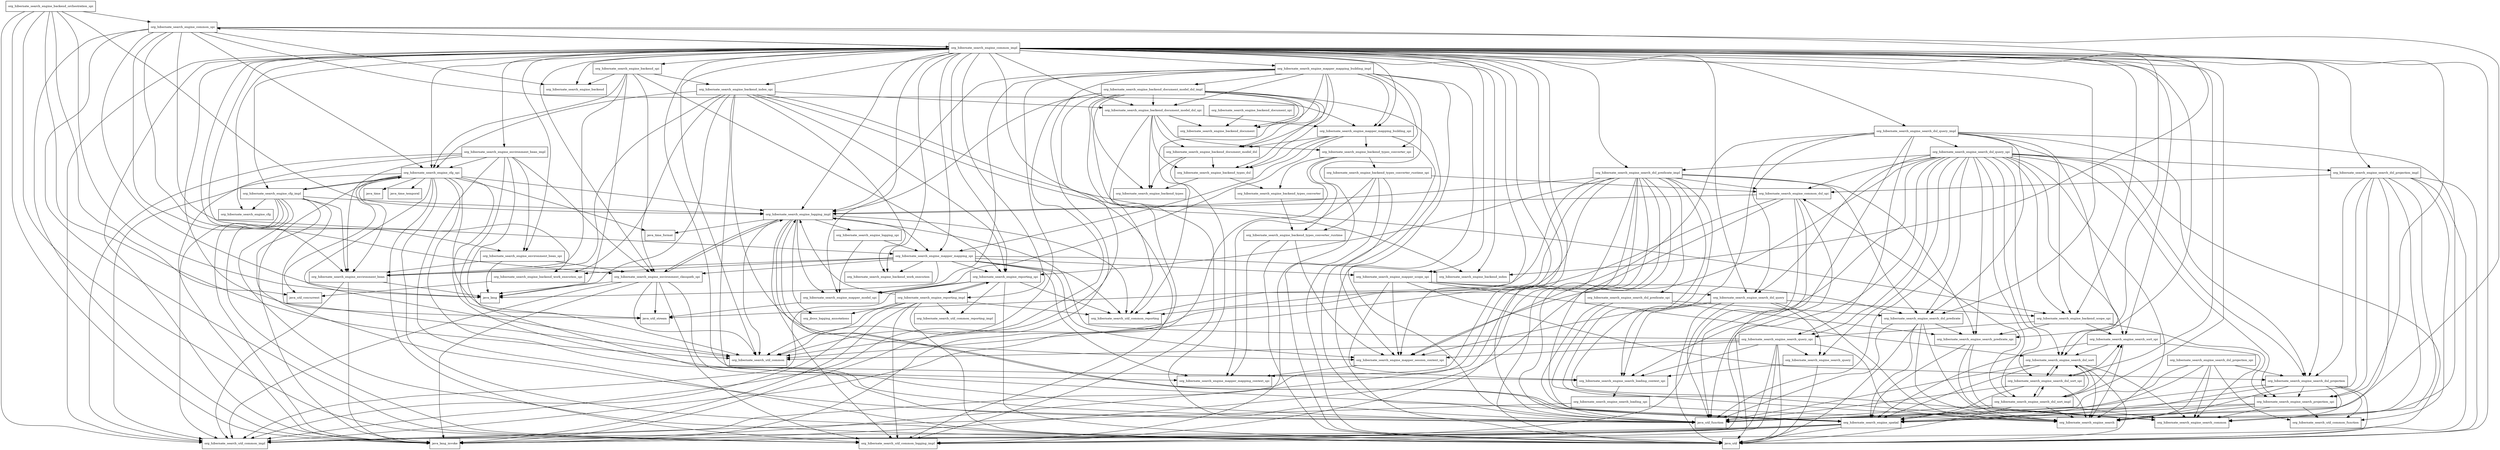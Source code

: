 digraph hibernate_search_engine_6_0_0_Alpha9_package_dependencies {
  node [shape = box, fontsize=10.0];
  org_hibernate_search_engine_backend_document_model_dsl -> java_util_function;
  org_hibernate_search_engine_backend_document_model_dsl -> org_hibernate_search_engine_backend_types;
  org_hibernate_search_engine_backend_document_model_dsl -> org_hibernate_search_engine_backend_types_dsl;
  org_hibernate_search_engine_backend_document_model_dsl_impl -> java_lang_invoke;
  org_hibernate_search_engine_backend_document_model_dsl_impl -> java_util_function;
  org_hibernate_search_engine_backend_document_model_dsl_impl -> org_hibernate_search_engine_backend_document;
  org_hibernate_search_engine_backend_document_model_dsl_impl -> org_hibernate_search_engine_backend_document_model_dsl;
  org_hibernate_search_engine_backend_document_model_dsl_impl -> org_hibernate_search_engine_backend_document_model_dsl_spi;
  org_hibernate_search_engine_backend_document_model_dsl_impl -> org_hibernate_search_engine_backend_types;
  org_hibernate_search_engine_backend_document_model_dsl_impl -> org_hibernate_search_engine_backend_types_dsl;
  org_hibernate_search_engine_backend_document_model_dsl_impl -> org_hibernate_search_engine_logging_impl;
  org_hibernate_search_engine_backend_document_model_dsl_impl -> org_hibernate_search_util_common;
  org_hibernate_search_engine_backend_document_model_dsl_impl -> org_hibernate_search_util_common_impl;
  org_hibernate_search_engine_backend_document_model_dsl_impl -> org_hibernate_search_util_common_logging_impl;
  org_hibernate_search_engine_backend_document_model_dsl_impl -> org_hibernate_search_util_common_reporting;
  org_hibernate_search_engine_backend_document_model_dsl_spi -> org_hibernate_search_engine_backend_document;
  org_hibernate_search_engine_backend_document_model_dsl_spi -> org_hibernate_search_engine_backend_document_model_dsl;
  org_hibernate_search_engine_backend_document_model_dsl_spi -> org_hibernate_search_engine_backend_types;
  org_hibernate_search_engine_backend_document_model_dsl_spi -> org_hibernate_search_engine_backend_types_converter_spi;
  org_hibernate_search_engine_backend_document_model_dsl_spi -> org_hibernate_search_engine_backend_types_dsl;
  org_hibernate_search_engine_backend_document_model_dsl_spi -> org_hibernate_search_engine_mapper_mapping_building_spi;
  org_hibernate_search_engine_backend_document_model_dsl_spi -> org_hibernate_search_util_common_reporting;
  org_hibernate_search_engine_backend_document_spi -> org_hibernate_search_engine_backend_document;
  org_hibernate_search_engine_backend_index_spi -> java_lang;
  org_hibernate_search_engine_backend_index_spi -> org_hibernate_search_engine_backend_document_model_dsl_spi;
  org_hibernate_search_engine_backend_index_spi -> org_hibernate_search_engine_backend_index;
  org_hibernate_search_engine_backend_index_spi -> org_hibernate_search_engine_backend_scope_spi;
  org_hibernate_search_engine_backend_index_spi -> org_hibernate_search_engine_backend_work_execution;
  org_hibernate_search_engine_backend_index_spi -> org_hibernate_search_engine_backend_work_execution_spi;
  org_hibernate_search_engine_backend_index_spi -> org_hibernate_search_engine_cfg_spi;
  org_hibernate_search_engine_backend_index_spi -> org_hibernate_search_engine_environment_bean;
  org_hibernate_search_engine_backend_index_spi -> org_hibernate_search_engine_mapper_mapping_context_spi;
  org_hibernate_search_engine_backend_index_spi -> org_hibernate_search_engine_mapper_session_context_spi;
  org_hibernate_search_engine_backend_index_spi -> org_hibernate_search_engine_reporting_spi;
  org_hibernate_search_engine_backend_orchestration_spi -> java_lang;
  org_hibernate_search_engine_backend_orchestration_spi -> java_lang_invoke;
  org_hibernate_search_engine_backend_orchestration_spi -> java_util_concurrent;
  org_hibernate_search_engine_backend_orchestration_spi -> org_hibernate_search_engine_common_spi;
  org_hibernate_search_engine_backend_orchestration_spi -> org_hibernate_search_engine_logging_impl;
  org_hibernate_search_engine_backend_orchestration_spi -> org_hibernate_search_util_common;
  org_hibernate_search_engine_backend_orchestration_spi -> org_hibernate_search_util_common_impl;
  org_hibernate_search_engine_backend_orchestration_spi -> org_hibernate_search_util_common_logging_impl;
  org_hibernate_search_engine_backend_scope_spi -> org_hibernate_search_engine_search_predicate_spi;
  org_hibernate_search_engine_backend_scope_spi -> org_hibernate_search_engine_search_projection_spi;
  org_hibernate_search_engine_backend_scope_spi -> org_hibernate_search_engine_search_query_spi;
  org_hibernate_search_engine_backend_scope_spi -> org_hibernate_search_engine_search_sort_spi;
  org_hibernate_search_engine_backend_spi -> java_lang;
  org_hibernate_search_engine_backend_spi -> org_hibernate_search_engine_backend;
  org_hibernate_search_engine_backend_spi -> org_hibernate_search_engine_backend_index_spi;
  org_hibernate_search_engine_backend_spi -> org_hibernate_search_engine_cfg_spi;
  org_hibernate_search_engine_backend_spi -> org_hibernate_search_engine_environment_bean;
  org_hibernate_search_engine_backend_spi -> org_hibernate_search_engine_environment_classpath_spi;
  org_hibernate_search_engine_backend_spi -> org_hibernate_search_engine_reporting_spi;
  org_hibernate_search_engine_backend_types_converter -> org_hibernate_search_engine_backend_types_converter_runtime;
  org_hibernate_search_engine_backend_types_converter_runtime -> java_util;
  org_hibernate_search_engine_backend_types_converter_runtime -> org_hibernate_search_engine_mapper_mapping_context_spi;
  org_hibernate_search_engine_backend_types_converter_runtime -> org_hibernate_search_engine_mapper_session_context_spi;
  org_hibernate_search_engine_backend_types_converter_runtime_spi -> java_util;
  org_hibernate_search_engine_backend_types_converter_runtime_spi -> org_hibernate_search_engine_backend_types_converter_runtime;
  org_hibernate_search_engine_backend_types_converter_runtime_spi -> org_hibernate_search_engine_common_dsl_spi;
  org_hibernate_search_engine_backend_types_converter_runtime_spi -> org_hibernate_search_engine_mapper_mapping_context_spi;
  org_hibernate_search_engine_backend_types_converter_runtime_spi -> org_hibernate_search_engine_mapper_session_context_spi;
  org_hibernate_search_engine_backend_types_converter_spi -> org_hibernate_search_engine_backend_types_converter;
  org_hibernate_search_engine_backend_types_converter_spi -> org_hibernate_search_engine_backend_types_converter_runtime;
  org_hibernate_search_engine_backend_types_converter_spi -> org_hibernate_search_engine_backend_types_converter_runtime_spi;
  org_hibernate_search_engine_backend_types_converter_spi -> org_hibernate_search_util_common_impl;
  org_hibernate_search_engine_backend_types_dsl -> org_hibernate_search_engine_backend_types;
  org_hibernate_search_engine_backend_types_dsl -> org_hibernate_search_engine_backend_types_converter;
  org_hibernate_search_engine_backend_work_execution_spi -> java_util_concurrent;
  org_hibernate_search_engine_cfg_impl -> java_lang_invoke;
  org_hibernate_search_engine_cfg_impl -> java_util;
  org_hibernate_search_engine_cfg_impl -> java_util_function;
  org_hibernate_search_engine_cfg_impl -> org_hibernate_search_engine_cfg;
  org_hibernate_search_engine_cfg_impl -> org_hibernate_search_engine_cfg_spi;
  org_hibernate_search_engine_cfg_impl -> org_hibernate_search_engine_environment_bean;
  org_hibernate_search_engine_cfg_impl -> org_hibernate_search_engine_logging_impl;
  org_hibernate_search_engine_cfg_impl -> org_hibernate_search_util_common;
  org_hibernate_search_engine_cfg_impl -> org_hibernate_search_util_common_impl;
  org_hibernate_search_engine_cfg_impl -> org_hibernate_search_util_common_logging_impl;
  org_hibernate_search_engine_cfg_spi -> java_lang_invoke;
  org_hibernate_search_engine_cfg_spi -> java_time;
  org_hibernate_search_engine_cfg_spi -> java_time_format;
  org_hibernate_search_engine_cfg_spi -> java_time_temporal;
  org_hibernate_search_engine_cfg_spi -> java_util;
  org_hibernate_search_engine_cfg_spi -> java_util_concurrent;
  org_hibernate_search_engine_cfg_spi -> java_util_function;
  org_hibernate_search_engine_cfg_spi -> java_util_stream;
  org_hibernate_search_engine_cfg_spi -> org_hibernate_search_engine_cfg_impl;
  org_hibernate_search_engine_cfg_spi -> org_hibernate_search_engine_environment_bean;
  org_hibernate_search_engine_cfg_spi -> org_hibernate_search_engine_logging_impl;
  org_hibernate_search_engine_cfg_spi -> org_hibernate_search_engine_spatial;
  org_hibernate_search_engine_cfg_spi -> org_hibernate_search_util_common;
  org_hibernate_search_engine_cfg_spi -> org_hibernate_search_util_common_impl;
  org_hibernate_search_engine_cfg_spi -> org_hibernate_search_util_common_logging_impl;
  org_hibernate_search_engine_common_dsl_spi -> java_lang_invoke;
  org_hibernate_search_engine_common_dsl_spi -> java_util;
  org_hibernate_search_engine_common_dsl_spi -> java_util_function;
  org_hibernate_search_engine_common_dsl_spi -> org_hibernate_search_engine_logging_impl;
  org_hibernate_search_engine_common_dsl_spi -> org_hibernate_search_util_common;
  org_hibernate_search_engine_common_dsl_spi -> org_hibernate_search_util_common_logging_impl;
  org_hibernate_search_engine_common_impl -> java_lang_invoke;
  org_hibernate_search_engine_common_impl -> java_util;
  org_hibernate_search_engine_common_impl -> java_util_function;
  org_hibernate_search_engine_common_impl -> java_util_stream;
  org_hibernate_search_engine_common_impl -> org_hibernate_search_engine_backend;
  org_hibernate_search_engine_common_impl -> org_hibernate_search_engine_backend_document_model_dsl_spi;
  org_hibernate_search_engine_common_impl -> org_hibernate_search_engine_backend_index;
  org_hibernate_search_engine_common_impl -> org_hibernate_search_engine_backend_index_spi;
  org_hibernate_search_engine_common_impl -> org_hibernate_search_engine_backend_scope_spi;
  org_hibernate_search_engine_common_impl -> org_hibernate_search_engine_backend_spi;
  org_hibernate_search_engine_common_impl -> org_hibernate_search_engine_backend_work_execution;
  org_hibernate_search_engine_common_impl -> org_hibernate_search_engine_backend_work_execution_spi;
  org_hibernate_search_engine_common_impl -> org_hibernate_search_engine_cfg;
  org_hibernate_search_engine_common_impl -> org_hibernate_search_engine_cfg_impl;
  org_hibernate_search_engine_common_impl -> org_hibernate_search_engine_cfg_spi;
  org_hibernate_search_engine_common_impl -> org_hibernate_search_engine_common_spi;
  org_hibernate_search_engine_common_impl -> org_hibernate_search_engine_environment_bean;
  org_hibernate_search_engine_common_impl -> org_hibernate_search_engine_environment_bean_impl;
  org_hibernate_search_engine_common_impl -> org_hibernate_search_engine_environment_bean_spi;
  org_hibernate_search_engine_common_impl -> org_hibernate_search_engine_environment_classpath_spi;
  org_hibernate_search_engine_common_impl -> org_hibernate_search_engine_logging_impl;
  org_hibernate_search_engine_common_impl -> org_hibernate_search_engine_mapper_mapping_building_impl;
  org_hibernate_search_engine_common_impl -> org_hibernate_search_engine_mapper_mapping_building_spi;
  org_hibernate_search_engine_common_impl -> org_hibernate_search_engine_mapper_mapping_context_spi;
  org_hibernate_search_engine_common_impl -> org_hibernate_search_engine_mapper_mapping_spi;
  org_hibernate_search_engine_common_impl -> org_hibernate_search_engine_mapper_model_spi;
  org_hibernate_search_engine_common_impl -> org_hibernate_search_engine_mapper_scope_spi;
  org_hibernate_search_engine_common_impl -> org_hibernate_search_engine_mapper_session_context_spi;
  org_hibernate_search_engine_common_impl -> org_hibernate_search_engine_reporting_impl;
  org_hibernate_search_engine_common_impl -> org_hibernate_search_engine_reporting_spi;
  org_hibernate_search_engine_common_impl -> org_hibernate_search_engine_search_dsl_predicate;
  org_hibernate_search_engine_common_impl -> org_hibernate_search_engine_search_dsl_predicate_impl;
  org_hibernate_search_engine_common_impl -> org_hibernate_search_engine_search_dsl_projection;
  org_hibernate_search_engine_common_impl -> org_hibernate_search_engine_search_dsl_projection_impl;
  org_hibernate_search_engine_common_impl -> org_hibernate_search_engine_search_dsl_query;
  org_hibernate_search_engine_common_impl -> org_hibernate_search_engine_search_dsl_query_impl;
  org_hibernate_search_engine_common_impl -> org_hibernate_search_engine_search_dsl_sort;
  org_hibernate_search_engine_common_impl -> org_hibernate_search_engine_search_dsl_sort_impl;
  org_hibernate_search_engine_common_impl -> org_hibernate_search_engine_search_dsl_sort_spi;
  org_hibernate_search_engine_common_impl -> org_hibernate_search_engine_search_loading_context_spi;
  org_hibernate_search_engine_common_impl -> org_hibernate_search_engine_search_predicate_spi;
  org_hibernate_search_engine_common_impl -> org_hibernate_search_engine_search_projection_spi;
  org_hibernate_search_engine_common_impl -> org_hibernate_search_engine_search_sort_spi;
  org_hibernate_search_engine_common_impl -> org_hibernate_search_util_common;
  org_hibernate_search_engine_common_impl -> org_hibernate_search_util_common_impl;
  org_hibernate_search_engine_common_impl -> org_hibernate_search_util_common_logging_impl;
  org_hibernate_search_engine_common_impl -> org_hibernate_search_util_common_reporting;
  org_hibernate_search_engine_common_spi -> java_lang;
  org_hibernate_search_engine_common_spi -> java_lang_invoke;
  org_hibernate_search_engine_common_spi -> java_util_function;
  org_hibernate_search_engine_common_spi -> org_hibernate_search_engine_backend;
  org_hibernate_search_engine_common_spi -> org_hibernate_search_engine_backend_index;
  org_hibernate_search_engine_common_spi -> org_hibernate_search_engine_cfg_spi;
  org_hibernate_search_engine_common_spi -> org_hibernate_search_engine_common_impl;
  org_hibernate_search_engine_common_spi -> org_hibernate_search_engine_environment_bean_spi;
  org_hibernate_search_engine_common_spi -> org_hibernate_search_engine_environment_classpath_spi;
  org_hibernate_search_engine_common_spi -> org_hibernate_search_engine_mapper_mapping_building_spi;
  org_hibernate_search_engine_common_spi -> org_hibernate_search_engine_mapper_mapping_spi;
  org_hibernate_search_engine_common_spi -> org_hibernate_search_util_common_logging_impl;
  org_hibernate_search_engine_environment_bean -> java_lang;
  org_hibernate_search_engine_environment_bean -> java_lang_invoke;
  org_hibernate_search_engine_environment_bean -> org_hibernate_search_util_common_impl;
  org_hibernate_search_engine_environment_bean_impl -> java_lang_invoke;
  org_hibernate_search_engine_environment_bean_impl -> java_util;
  org_hibernate_search_engine_environment_bean_impl -> java_util_function;
  org_hibernate_search_engine_environment_bean_impl -> org_hibernate_search_engine_cfg_spi;
  org_hibernate_search_engine_environment_bean_impl -> org_hibernate_search_engine_environment_bean;
  org_hibernate_search_engine_environment_bean_impl -> org_hibernate_search_engine_environment_bean_spi;
  org_hibernate_search_engine_environment_bean_impl -> org_hibernate_search_engine_environment_classpath_spi;
  org_hibernate_search_engine_environment_bean_impl -> org_hibernate_search_util_common;
  org_hibernate_search_engine_environment_bean_impl -> org_hibernate_search_util_common_impl;
  org_hibernate_search_engine_environment_bean_spi -> java_lang;
  org_hibernate_search_engine_environment_bean_spi -> org_hibernate_search_engine_environment_bean;
  org_hibernate_search_engine_environment_bean_spi -> org_hibernate_search_engine_environment_classpath_spi;
  org_hibernate_search_engine_environment_classpath_spi -> java_lang;
  org_hibernate_search_engine_environment_classpath_spi -> java_lang_invoke;
  org_hibernate_search_engine_environment_classpath_spi -> java_util_function;
  org_hibernate_search_engine_environment_classpath_spi -> java_util_stream;
  org_hibernate_search_engine_environment_classpath_spi -> org_hibernate_search_engine_logging_impl;
  org_hibernate_search_engine_environment_classpath_spi -> org_hibernate_search_util_common;
  org_hibernate_search_engine_environment_classpath_spi -> org_hibernate_search_util_common_impl;
  org_hibernate_search_engine_environment_classpath_spi -> org_hibernate_search_util_common_logging_impl;
  org_hibernate_search_engine_logging_impl -> java_time_format;
  org_hibernate_search_engine_logging_impl -> org_hibernate_search_engine_environment_classpath_spi;
  org_hibernate_search_engine_logging_impl -> org_hibernate_search_engine_logging_spi;
  org_hibernate_search_engine_logging_impl -> org_hibernate_search_engine_mapper_mapping_spi;
  org_hibernate_search_engine_logging_impl -> org_hibernate_search_engine_mapper_model_spi;
  org_hibernate_search_engine_logging_impl -> org_hibernate_search_engine_spatial;
  org_hibernate_search_engine_logging_impl -> org_hibernate_search_util_common;
  org_hibernate_search_engine_logging_impl -> org_hibernate_search_util_common_logging_impl;
  org_hibernate_search_engine_logging_impl -> org_hibernate_search_util_common_reporting;
  org_hibernate_search_engine_logging_impl -> org_jboss_logging_annotations;
  org_hibernate_search_engine_logging_spi -> org_hibernate_search_engine_mapper_mapping_spi;
  org_hibernate_search_engine_logging_spi -> org_hibernate_search_engine_mapper_model_spi;
  org_hibernate_search_engine_mapper_mapping_building_impl -> java_lang_invoke;
  org_hibernate_search_engine_mapper_mapping_building_impl -> java_util;
  org_hibernate_search_engine_mapper_mapping_building_impl -> java_util_function;
  org_hibernate_search_engine_mapper_mapping_building_impl -> org_hibernate_search_engine_backend_document;
  org_hibernate_search_engine_mapper_mapping_building_impl -> org_hibernate_search_engine_backend_document_model_dsl;
  org_hibernate_search_engine_mapper_mapping_building_impl -> org_hibernate_search_engine_backend_document_model_dsl_impl;
  org_hibernate_search_engine_mapper_mapping_building_impl -> org_hibernate_search_engine_backend_document_model_dsl_spi;
  org_hibernate_search_engine_mapper_mapping_building_impl -> org_hibernate_search_engine_backend_types_converter_spi;
  org_hibernate_search_engine_mapper_mapping_building_impl -> org_hibernate_search_engine_backend_types_dsl;
  org_hibernate_search_engine_mapper_mapping_building_impl -> org_hibernate_search_engine_logging_impl;
  org_hibernate_search_engine_mapper_mapping_building_impl -> org_hibernate_search_engine_mapper_mapping_building_spi;
  org_hibernate_search_engine_mapper_mapping_building_impl -> org_hibernate_search_engine_mapper_model_spi;
  org_hibernate_search_engine_mapper_mapping_building_impl -> org_hibernate_search_util_common;
  org_hibernate_search_engine_mapper_mapping_building_impl -> org_hibernate_search_util_common_logging_impl;
  org_hibernate_search_engine_mapper_mapping_building_spi -> java_util;
  org_hibernate_search_engine_mapper_mapping_building_spi -> org_hibernate_search_engine_backend_document_model_dsl;
  org_hibernate_search_engine_mapper_mapping_building_spi -> org_hibernate_search_engine_backend_types_converter_spi;
  org_hibernate_search_engine_mapper_mapping_building_spi -> org_hibernate_search_engine_backend_types_dsl;
  org_hibernate_search_engine_mapper_mapping_building_spi -> org_hibernate_search_engine_mapper_mapping_spi;
  org_hibernate_search_engine_mapper_mapping_building_spi -> org_hibernate_search_engine_mapper_model_spi;
  org_hibernate_search_engine_mapper_mapping_spi -> java_lang;
  org_hibernate_search_engine_mapper_mapping_spi -> org_hibernate_search_engine_backend_index;
  org_hibernate_search_engine_mapper_mapping_spi -> org_hibernate_search_engine_backend_work_execution;
  org_hibernate_search_engine_mapper_mapping_spi -> org_hibernate_search_engine_backend_work_execution_spi;
  org_hibernate_search_engine_mapper_mapping_spi -> org_hibernate_search_engine_environment_bean;
  org_hibernate_search_engine_mapper_mapping_spi -> org_hibernate_search_engine_environment_classpath_spi;
  org_hibernate_search_engine_mapper_mapping_spi -> org_hibernate_search_engine_mapper_mapping_context_spi;
  org_hibernate_search_engine_mapper_mapping_spi -> org_hibernate_search_engine_mapper_scope_spi;
  org_hibernate_search_engine_mapper_mapping_spi -> org_hibernate_search_engine_mapper_session_context_spi;
  org_hibernate_search_engine_mapper_mapping_spi -> org_hibernate_search_engine_reporting_spi;
  org_hibernate_search_engine_mapper_mapping_spi -> org_hibernate_search_util_common_reporting;
  org_hibernate_search_engine_mapper_model_spi -> java_util_stream;
  org_hibernate_search_engine_mapper_scope_spi -> org_hibernate_search_engine_mapper_session_context_spi;
  org_hibernate_search_engine_mapper_scope_spi -> org_hibernate_search_engine_search_dsl_predicate;
  org_hibernate_search_engine_mapper_scope_spi -> org_hibernate_search_engine_search_dsl_projection;
  org_hibernate_search_engine_mapper_scope_spi -> org_hibernate_search_engine_search_dsl_query;
  org_hibernate_search_engine_mapper_scope_spi -> org_hibernate_search_engine_search_dsl_sort;
  org_hibernate_search_engine_mapper_scope_spi -> org_hibernate_search_engine_search_loading_context_spi;
  org_hibernate_search_engine_mapper_session_context_spi -> org_hibernate_search_engine_mapper_mapping_context_spi;
  org_hibernate_search_engine_reporting_impl -> java_lang_invoke;
  org_hibernate_search_engine_reporting_impl -> java_util;
  org_hibernate_search_engine_reporting_impl -> org_hibernate_search_engine_logging_impl;
  org_hibernate_search_engine_reporting_impl -> org_hibernate_search_engine_reporting_spi;
  org_hibernate_search_engine_reporting_impl -> org_hibernate_search_util_common;
  org_hibernate_search_engine_reporting_impl -> org_hibernate_search_util_common_impl;
  org_hibernate_search_engine_reporting_impl -> org_hibernate_search_util_common_logging_impl;
  org_hibernate_search_engine_reporting_impl -> org_hibernate_search_util_common_reporting;
  org_hibernate_search_engine_reporting_impl -> org_hibernate_search_util_common_reporting_impl;
  org_hibernate_search_engine_reporting_impl -> org_jboss_logging_annotations;
  org_hibernate_search_engine_reporting_spi -> java_util;
  org_hibernate_search_engine_reporting_spi -> org_hibernate_search_engine_mapper_model_spi;
  org_hibernate_search_engine_reporting_spi -> org_hibernate_search_engine_reporting_impl;
  org_hibernate_search_engine_reporting_spi -> org_hibernate_search_util_common_impl;
  org_hibernate_search_engine_reporting_spi -> org_hibernate_search_util_common_reporting;
  org_hibernate_search_engine_reporting_spi -> org_hibernate_search_util_common_reporting_impl;
  org_hibernate_search_engine_search_dsl_predicate -> java_util;
  org_hibernate_search_engine_search_dsl_predicate -> java_util_function;
  org_hibernate_search_engine_search_dsl_predicate -> org_hibernate_search_engine_search;
  org_hibernate_search_engine_search_dsl_predicate -> org_hibernate_search_engine_search_common;
  org_hibernate_search_engine_search_dsl_predicate -> org_hibernate_search_engine_search_predicate_spi;
  org_hibernate_search_engine_search_dsl_predicate -> org_hibernate_search_engine_spatial;
  org_hibernate_search_engine_search_dsl_predicate_impl -> java_lang_invoke;
  org_hibernate_search_engine_search_dsl_predicate_impl -> java_util;
  org_hibernate_search_engine_search_dsl_predicate_impl -> java_util_function;
  org_hibernate_search_engine_search_dsl_predicate_impl -> java_util_stream;
  org_hibernate_search_engine_search_dsl_predicate_impl -> org_hibernate_search_engine_common_dsl_spi;
  org_hibernate_search_engine_search_dsl_predicate_impl -> org_hibernate_search_engine_logging_impl;
  org_hibernate_search_engine_search_dsl_predicate_impl -> org_hibernate_search_engine_reporting_spi;
  org_hibernate_search_engine_search_dsl_predicate_impl -> org_hibernate_search_engine_search;
  org_hibernate_search_engine_search_dsl_predicate_impl -> org_hibernate_search_engine_search_common;
  org_hibernate_search_engine_search_dsl_predicate_impl -> org_hibernate_search_engine_search_dsl_predicate;
  org_hibernate_search_engine_search_dsl_predicate_impl -> org_hibernate_search_engine_search_dsl_predicate_spi;
  org_hibernate_search_engine_search_dsl_predicate_impl -> org_hibernate_search_engine_search_predicate_spi;
  org_hibernate_search_engine_search_dsl_predicate_impl -> org_hibernate_search_engine_spatial;
  org_hibernate_search_engine_search_dsl_predicate_impl -> org_hibernate_search_util_common;
  org_hibernate_search_engine_search_dsl_predicate_impl -> org_hibernate_search_util_common_impl;
  org_hibernate_search_engine_search_dsl_predicate_impl -> org_hibernate_search_util_common_logging_impl;
  org_hibernate_search_engine_search_dsl_predicate_impl -> org_hibernate_search_util_common_reporting;
  org_hibernate_search_engine_search_dsl_predicate_spi -> java_util_function;
  org_hibernate_search_engine_search_dsl_predicate_spi -> org_hibernate_search_engine_search;
  org_hibernate_search_engine_search_dsl_predicate_spi -> org_hibernate_search_engine_search_dsl_predicate;
  org_hibernate_search_engine_search_dsl_predicate_spi -> org_hibernate_search_engine_search_predicate_spi;
  org_hibernate_search_engine_search_dsl_projection -> java_util;
  org_hibernate_search_engine_search_dsl_projection -> java_util_function;
  org_hibernate_search_engine_search_dsl_projection -> org_hibernate_search_engine_search;
  org_hibernate_search_engine_search_dsl_projection -> org_hibernate_search_engine_search_common;
  org_hibernate_search_engine_search_dsl_projection -> org_hibernate_search_engine_search_projection_spi;
  org_hibernate_search_engine_search_dsl_projection -> org_hibernate_search_engine_spatial;
  org_hibernate_search_engine_search_dsl_projection -> org_hibernate_search_util_common_function;
  org_hibernate_search_engine_search_dsl_projection_impl -> java_util;
  org_hibernate_search_engine_search_dsl_projection_impl -> java_util_function;
  org_hibernate_search_engine_search_dsl_projection_impl -> org_hibernate_search_engine_common_dsl_spi;
  org_hibernate_search_engine_search_dsl_projection_impl -> org_hibernate_search_engine_search;
  org_hibernate_search_engine_search_dsl_projection_impl -> org_hibernate_search_engine_search_common;
  org_hibernate_search_engine_search_dsl_projection_impl -> org_hibernate_search_engine_search_dsl_projection;
  org_hibernate_search_engine_search_dsl_projection_impl -> org_hibernate_search_engine_search_projection_spi;
  org_hibernate_search_engine_search_dsl_projection_impl -> org_hibernate_search_engine_spatial;
  org_hibernate_search_engine_search_dsl_projection_impl -> org_hibernate_search_util_common_function;
  org_hibernate_search_engine_search_dsl_projection_impl -> org_hibernate_search_util_common_impl;
  org_hibernate_search_engine_search_dsl_projection_spi -> java_util_function;
  org_hibernate_search_engine_search_dsl_projection_spi -> org_hibernate_search_engine_search;
  org_hibernate_search_engine_search_dsl_projection_spi -> org_hibernate_search_engine_search_common;
  org_hibernate_search_engine_search_dsl_projection_spi -> org_hibernate_search_engine_search_dsl_projection;
  org_hibernate_search_engine_search_dsl_projection_spi -> org_hibernate_search_engine_spatial;
  org_hibernate_search_engine_search_dsl_projection_spi -> org_hibernate_search_util_common_function;
  org_hibernate_search_engine_search_dsl_query -> java_util;
  org_hibernate_search_engine_search_dsl_query -> java_util_function;
  org_hibernate_search_engine_search_dsl_query -> org_hibernate_search_engine_backend_scope_spi;
  org_hibernate_search_engine_search_dsl_query -> org_hibernate_search_engine_mapper_session_context_spi;
  org_hibernate_search_engine_search_dsl_query -> org_hibernate_search_engine_search;
  org_hibernate_search_engine_search_dsl_query -> org_hibernate_search_engine_search_loading_context_spi;
  org_hibernate_search_engine_search_dsl_query -> org_hibernate_search_engine_search_query;
  org_hibernate_search_engine_search_dsl_query_impl -> java_util_function;
  org_hibernate_search_engine_search_dsl_query_impl -> org_hibernate_search_engine_backend_scope_spi;
  org_hibernate_search_engine_search_dsl_query_impl -> org_hibernate_search_engine_mapper_session_context_spi;
  org_hibernate_search_engine_search_dsl_query_impl -> org_hibernate_search_engine_search;
  org_hibernate_search_engine_search_dsl_query_impl -> org_hibernate_search_engine_search_dsl_predicate;
  org_hibernate_search_engine_search_dsl_query_impl -> org_hibernate_search_engine_search_dsl_projection;
  org_hibernate_search_engine_search_dsl_query_impl -> org_hibernate_search_engine_search_dsl_query;
  org_hibernate_search_engine_search_dsl_query_impl -> org_hibernate_search_engine_search_dsl_query_spi;
  org_hibernate_search_engine_search_dsl_query_impl -> org_hibernate_search_engine_search_dsl_sort;
  org_hibernate_search_engine_search_dsl_query_impl -> org_hibernate_search_engine_search_loading_context_spi;
  org_hibernate_search_engine_search_dsl_query_impl -> org_hibernate_search_engine_search_query_spi;
  org_hibernate_search_engine_search_dsl_query_spi -> java_lang_invoke;
  org_hibernate_search_engine_search_dsl_query_spi -> java_util;
  org_hibernate_search_engine_search_dsl_query_spi -> java_util_function;
  org_hibernate_search_engine_search_dsl_query_spi -> org_hibernate_search_engine_backend_scope_spi;
  org_hibernate_search_engine_search_dsl_query_spi -> org_hibernate_search_engine_common_dsl_spi;
  org_hibernate_search_engine_search_dsl_query_spi -> org_hibernate_search_engine_mapper_session_context_spi;
  org_hibernate_search_engine_search_dsl_query_spi -> org_hibernate_search_engine_search;
  org_hibernate_search_engine_search_dsl_query_spi -> org_hibernate_search_engine_search_dsl_predicate;
  org_hibernate_search_engine_search_dsl_query_spi -> org_hibernate_search_engine_search_dsl_predicate_impl;
  org_hibernate_search_engine_search_dsl_query_spi -> org_hibernate_search_engine_search_dsl_projection;
  org_hibernate_search_engine_search_dsl_query_spi -> org_hibernate_search_engine_search_dsl_projection_impl;
  org_hibernate_search_engine_search_dsl_query_spi -> org_hibernate_search_engine_search_dsl_query;
  org_hibernate_search_engine_search_dsl_query_spi -> org_hibernate_search_engine_search_dsl_sort;
  org_hibernate_search_engine_search_dsl_query_spi -> org_hibernate_search_engine_search_dsl_sort_impl;
  org_hibernate_search_engine_search_dsl_query_spi -> org_hibernate_search_engine_search_dsl_sort_spi;
  org_hibernate_search_engine_search_dsl_query_spi -> org_hibernate_search_engine_search_loading_context_spi;
  org_hibernate_search_engine_search_dsl_query_spi -> org_hibernate_search_engine_search_predicate_spi;
  org_hibernate_search_engine_search_dsl_query_spi -> org_hibernate_search_engine_search_projection_spi;
  org_hibernate_search_engine_search_dsl_query_spi -> org_hibernate_search_engine_search_query;
  org_hibernate_search_engine_search_dsl_query_spi -> org_hibernate_search_engine_search_query_spi;
  org_hibernate_search_engine_search_dsl_query_spi -> org_hibernate_search_engine_search_sort_spi;
  org_hibernate_search_engine_search_dsl_sort -> java_util;
  org_hibernate_search_engine_search_dsl_sort -> java_util_function;
  org_hibernate_search_engine_search_dsl_sort -> org_hibernate_search_engine_search;
  org_hibernate_search_engine_search_dsl_sort -> org_hibernate_search_engine_search_common;
  org_hibernate_search_engine_search_dsl_sort -> org_hibernate_search_engine_search_dsl_sort_spi;
  org_hibernate_search_engine_search_dsl_sort -> org_hibernate_search_engine_spatial;
  org_hibernate_search_engine_search_dsl_sort_impl -> java_util;
  org_hibernate_search_engine_search_dsl_sort_impl -> java_util_function;
  org_hibernate_search_engine_search_dsl_sort_impl -> org_hibernate_search_engine_common_dsl_spi;
  org_hibernate_search_engine_search_dsl_sort_impl -> org_hibernate_search_engine_search;
  org_hibernate_search_engine_search_dsl_sort_impl -> org_hibernate_search_engine_search_common;
  org_hibernate_search_engine_search_dsl_sort_impl -> org_hibernate_search_engine_search_dsl_sort;
  org_hibernate_search_engine_search_dsl_sort_impl -> org_hibernate_search_engine_search_dsl_sort_spi;
  org_hibernate_search_engine_search_dsl_sort_impl -> org_hibernate_search_engine_search_sort_spi;
  org_hibernate_search_engine_search_dsl_sort_impl -> org_hibernate_search_engine_spatial;
  org_hibernate_search_engine_search_dsl_sort_spi -> java_util_function;
  org_hibernate_search_engine_search_dsl_sort_spi -> org_hibernate_search_engine_search;
  org_hibernate_search_engine_search_dsl_sort_spi -> org_hibernate_search_engine_search_dsl_sort;
  org_hibernate_search_engine_search_dsl_sort_spi -> org_hibernate_search_engine_search_dsl_sort_impl;
  org_hibernate_search_engine_search_dsl_sort_spi -> org_hibernate_search_engine_search_sort_spi;
  org_hibernate_search_engine_search_dsl_sort_spi -> org_hibernate_search_engine_spatial;
  org_hibernate_search_engine_search_loading_context_spi -> org_hibernate_search_engine_search_loading_spi;
  org_hibernate_search_engine_search_loading_spi -> org_hibernate_search_engine_search;
  org_hibernate_search_engine_search_loading_spi -> org_hibernate_search_util_common_impl;
  org_hibernate_search_engine_search_predicate_spi -> org_hibernate_search_engine_search;
  org_hibernate_search_engine_search_predicate_spi -> org_hibernate_search_engine_search_common;
  org_hibernate_search_engine_search_predicate_spi -> org_hibernate_search_engine_spatial;
  org_hibernate_search_engine_search_projection_spi -> java_util_function;
  org_hibernate_search_engine_search_projection_spi -> org_hibernate_search_engine_search;
  org_hibernate_search_engine_search_projection_spi -> org_hibernate_search_engine_search_common;
  org_hibernate_search_engine_search_projection_spi -> org_hibernate_search_engine_spatial;
  org_hibernate_search_engine_search_projection_spi -> org_hibernate_search_util_common_function;
  org_hibernate_search_engine_search_query -> java_util;
  org_hibernate_search_engine_search_query -> org_hibernate_search_engine_search_loading_context_spi;
  org_hibernate_search_engine_search_query_spi -> java_lang_invoke;
  org_hibernate_search_engine_search_query_spi -> java_util;
  org_hibernate_search_engine_search_query_spi -> org_hibernate_search_engine_logging_impl;
  org_hibernate_search_engine_search_query_spi -> org_hibernate_search_engine_mapper_session_context_spi;
  org_hibernate_search_engine_search_query_spi -> org_hibernate_search_engine_search;
  org_hibernate_search_engine_search_query_spi -> org_hibernate_search_engine_search_loading_context_spi;
  org_hibernate_search_engine_search_query_spi -> org_hibernate_search_engine_search_query;
  org_hibernate_search_engine_search_query_spi -> org_hibernate_search_util_common;
  org_hibernate_search_engine_search_query_spi -> org_hibernate_search_util_common_logging_impl;
  org_hibernate_search_engine_search_sort_spi -> org_hibernate_search_engine_search;
  org_hibernate_search_engine_search_sort_spi -> org_hibernate_search_engine_search_common;
  org_hibernate_search_engine_search_sort_spi -> org_hibernate_search_engine_search_dsl_sort;
  org_hibernate_search_engine_search_sort_spi -> org_hibernate_search_engine_spatial;
  org_hibernate_search_engine_spatial -> java_lang_invoke;
  org_hibernate_search_engine_spatial -> java_util;
  org_hibernate_search_engine_spatial -> org_hibernate_search_engine_logging_impl;
  org_hibernate_search_engine_spatial -> org_hibernate_search_util_common_impl;
  org_hibernate_search_engine_spatial -> org_hibernate_search_util_common_logging_impl;
}

